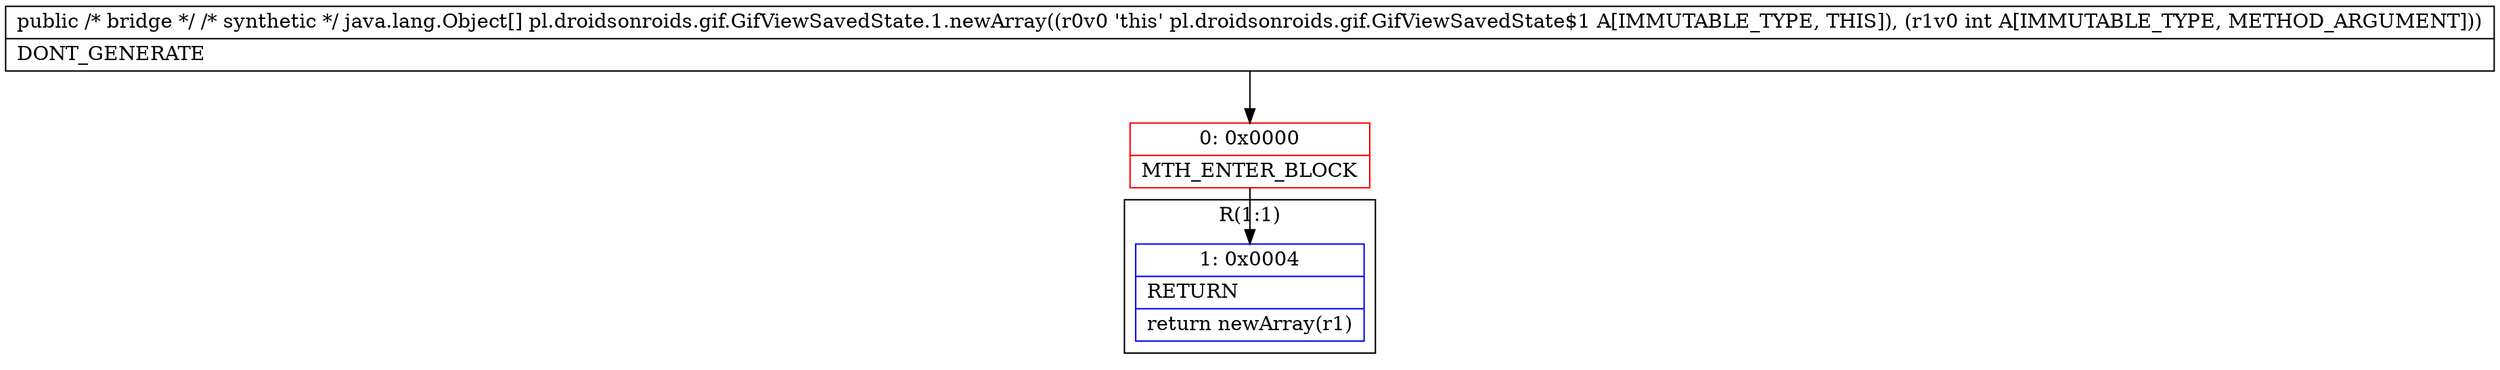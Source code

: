 digraph "CFG forpl.droidsonroids.gif.GifViewSavedState.1.newArray(I)[Ljava\/lang\/Object;" {
subgraph cluster_Region_120219748 {
label = "R(1:1)";
node [shape=record,color=blue];
Node_1 [shape=record,label="{1\:\ 0x0004|RETURN\l|return newArray(r1)\l}"];
}
Node_0 [shape=record,color=red,label="{0\:\ 0x0000|MTH_ENTER_BLOCK\l}"];
MethodNode[shape=record,label="{public \/* bridge *\/ \/* synthetic *\/ java.lang.Object[] pl.droidsonroids.gif.GifViewSavedState.1.newArray((r0v0 'this' pl.droidsonroids.gif.GifViewSavedState$1 A[IMMUTABLE_TYPE, THIS]), (r1v0 int A[IMMUTABLE_TYPE, METHOD_ARGUMENT]))  | DONT_GENERATE\l}"];
MethodNode -> Node_0;
Node_0 -> Node_1;
}

